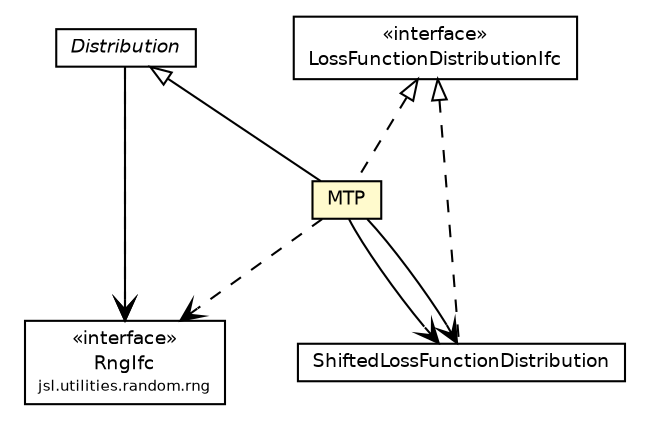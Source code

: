 #!/usr/local/bin/dot
#
# Class diagram 
# Generated by UMLGraph version 5.4 (http://www.umlgraph.org/)
#

digraph G {
	edge [fontname="Helvetica",fontsize=10,labelfontname="Helvetica",labelfontsize=10];
	node [fontname="Helvetica",fontsize=10,shape=plaintext];
	nodesep=0.25;
	ranksep=0.5;
	// jsl.utilities.random.distributions.ShiftedLossFunctionDistribution
	c119363 [label=<<table title="jsl.utilities.random.distributions.ShiftedLossFunctionDistribution" border="0" cellborder="1" cellspacing="0" cellpadding="2" port="p" href="./ShiftedLossFunctionDistribution.html">
		<tr><td><table border="0" cellspacing="0" cellpadding="1">
<tr><td align="center" balign="center"> ShiftedLossFunctionDistribution </td></tr>
		</table></td></tr>
		</table>>, URL="./ShiftedLossFunctionDistribution.html", fontname="Helvetica", fontcolor="black", fontsize=9.0];
	// jsl.utilities.random.distributions.MTP
	c119374 [label=<<table title="jsl.utilities.random.distributions.MTP" border="0" cellborder="1" cellspacing="0" cellpadding="2" port="p" bgcolor="lemonChiffon" href="./MTP.html">
		<tr><td><table border="0" cellspacing="0" cellpadding="1">
<tr><td align="center" balign="center"> MTP </td></tr>
		</table></td></tr>
		</table>>, URL="./MTP.html", fontname="Helvetica", fontcolor="black", fontsize=9.0];
	// jsl.utilities.random.distributions.LossFunctionDistributionIfc
	c119376 [label=<<table title="jsl.utilities.random.distributions.LossFunctionDistributionIfc" border="0" cellborder="1" cellspacing="0" cellpadding="2" port="p" href="./LossFunctionDistributionIfc.html">
		<tr><td><table border="0" cellspacing="0" cellpadding="1">
<tr><td align="center" balign="center"> &#171;interface&#187; </td></tr>
<tr><td align="center" balign="center"> LossFunctionDistributionIfc </td></tr>
		</table></td></tr>
		</table>>, URL="./LossFunctionDistributionIfc.html", fontname="Helvetica", fontcolor="black", fontsize=9.0];
	// jsl.utilities.random.distributions.Distribution
	c119389 [label=<<table title="jsl.utilities.random.distributions.Distribution" border="0" cellborder="1" cellspacing="0" cellpadding="2" port="p" href="./Distribution.html">
		<tr><td><table border="0" cellspacing="0" cellpadding="1">
<tr><td align="center" balign="center"><font face="Helvetica-Oblique"> Distribution </font></td></tr>
		</table></td></tr>
		</table>>, URL="./Distribution.html", fontname="Helvetica", fontcolor="black", fontsize=9.0];
	// jsl.utilities.random.rng.RngIfc
	c119406 [label=<<table title="jsl.utilities.random.rng.RngIfc" border="0" cellborder="1" cellspacing="0" cellpadding="2" port="p" href="../rng/RngIfc.html">
		<tr><td><table border="0" cellspacing="0" cellpadding="1">
<tr><td align="center" balign="center"> &#171;interface&#187; </td></tr>
<tr><td align="center" balign="center"> RngIfc </td></tr>
<tr><td align="center" balign="center"><font point-size="7.0"> jsl.utilities.random.rng </font></td></tr>
		</table></td></tr>
		</table>>, URL="../rng/RngIfc.html", fontname="Helvetica", fontcolor="black", fontsize=9.0];
	//jsl.utilities.random.distributions.ShiftedLossFunctionDistribution implements jsl.utilities.random.distributions.LossFunctionDistributionIfc
	c119376:p -> c119363:p [dir=back,arrowtail=empty,style=dashed];
	//jsl.utilities.random.distributions.MTP extends jsl.utilities.random.distributions.Distribution
	c119389:p -> c119374:p [dir=back,arrowtail=empty];
	//jsl.utilities.random.distributions.MTP implements jsl.utilities.random.distributions.LossFunctionDistributionIfc
	c119376:p -> c119374:p [dir=back,arrowtail=empty,style=dashed];
	// jsl.utilities.random.distributions.MTP NAVASSOC jsl.utilities.random.distributions.ShiftedLossFunctionDistribution
	c119374:p -> c119363:p [taillabel="", label="", headlabel="", fontname="Helvetica", fontcolor="black", fontsize=10.0, color="black", arrowhead=open];
	// jsl.utilities.random.distributions.MTP NAVASSOC jsl.utilities.random.distributions.ShiftedLossFunctionDistribution
	c119374:p -> c119363:p [taillabel="", label="", headlabel="", fontname="Helvetica", fontcolor="black", fontsize=10.0, color="black", arrowhead=open];
	// jsl.utilities.random.distributions.Distribution NAVASSOC jsl.utilities.random.rng.RngIfc
	c119389:p -> c119406:p [taillabel="", label="", headlabel="", fontname="Helvetica", fontcolor="black", fontsize=10.0, color="black", arrowhead=open];
	// jsl.utilities.random.distributions.MTP DEPEND jsl.utilities.random.rng.RngIfc
	c119374:p -> c119406:p [taillabel="", label="", headlabel="", fontname="Helvetica", fontcolor="black", fontsize=10.0, color="black", arrowhead=open, style=dashed];
	// jsl.utilities.random.distributions.Distribution DEPEND jsl.utilities.random.rng.RngIfc
	c119389:p -> c119406:p [taillabel="", label="", headlabel="", fontname="Helvetica", fontcolor="black", fontsize=10.0, color="black", arrowhead=open, style=dashed];
}

